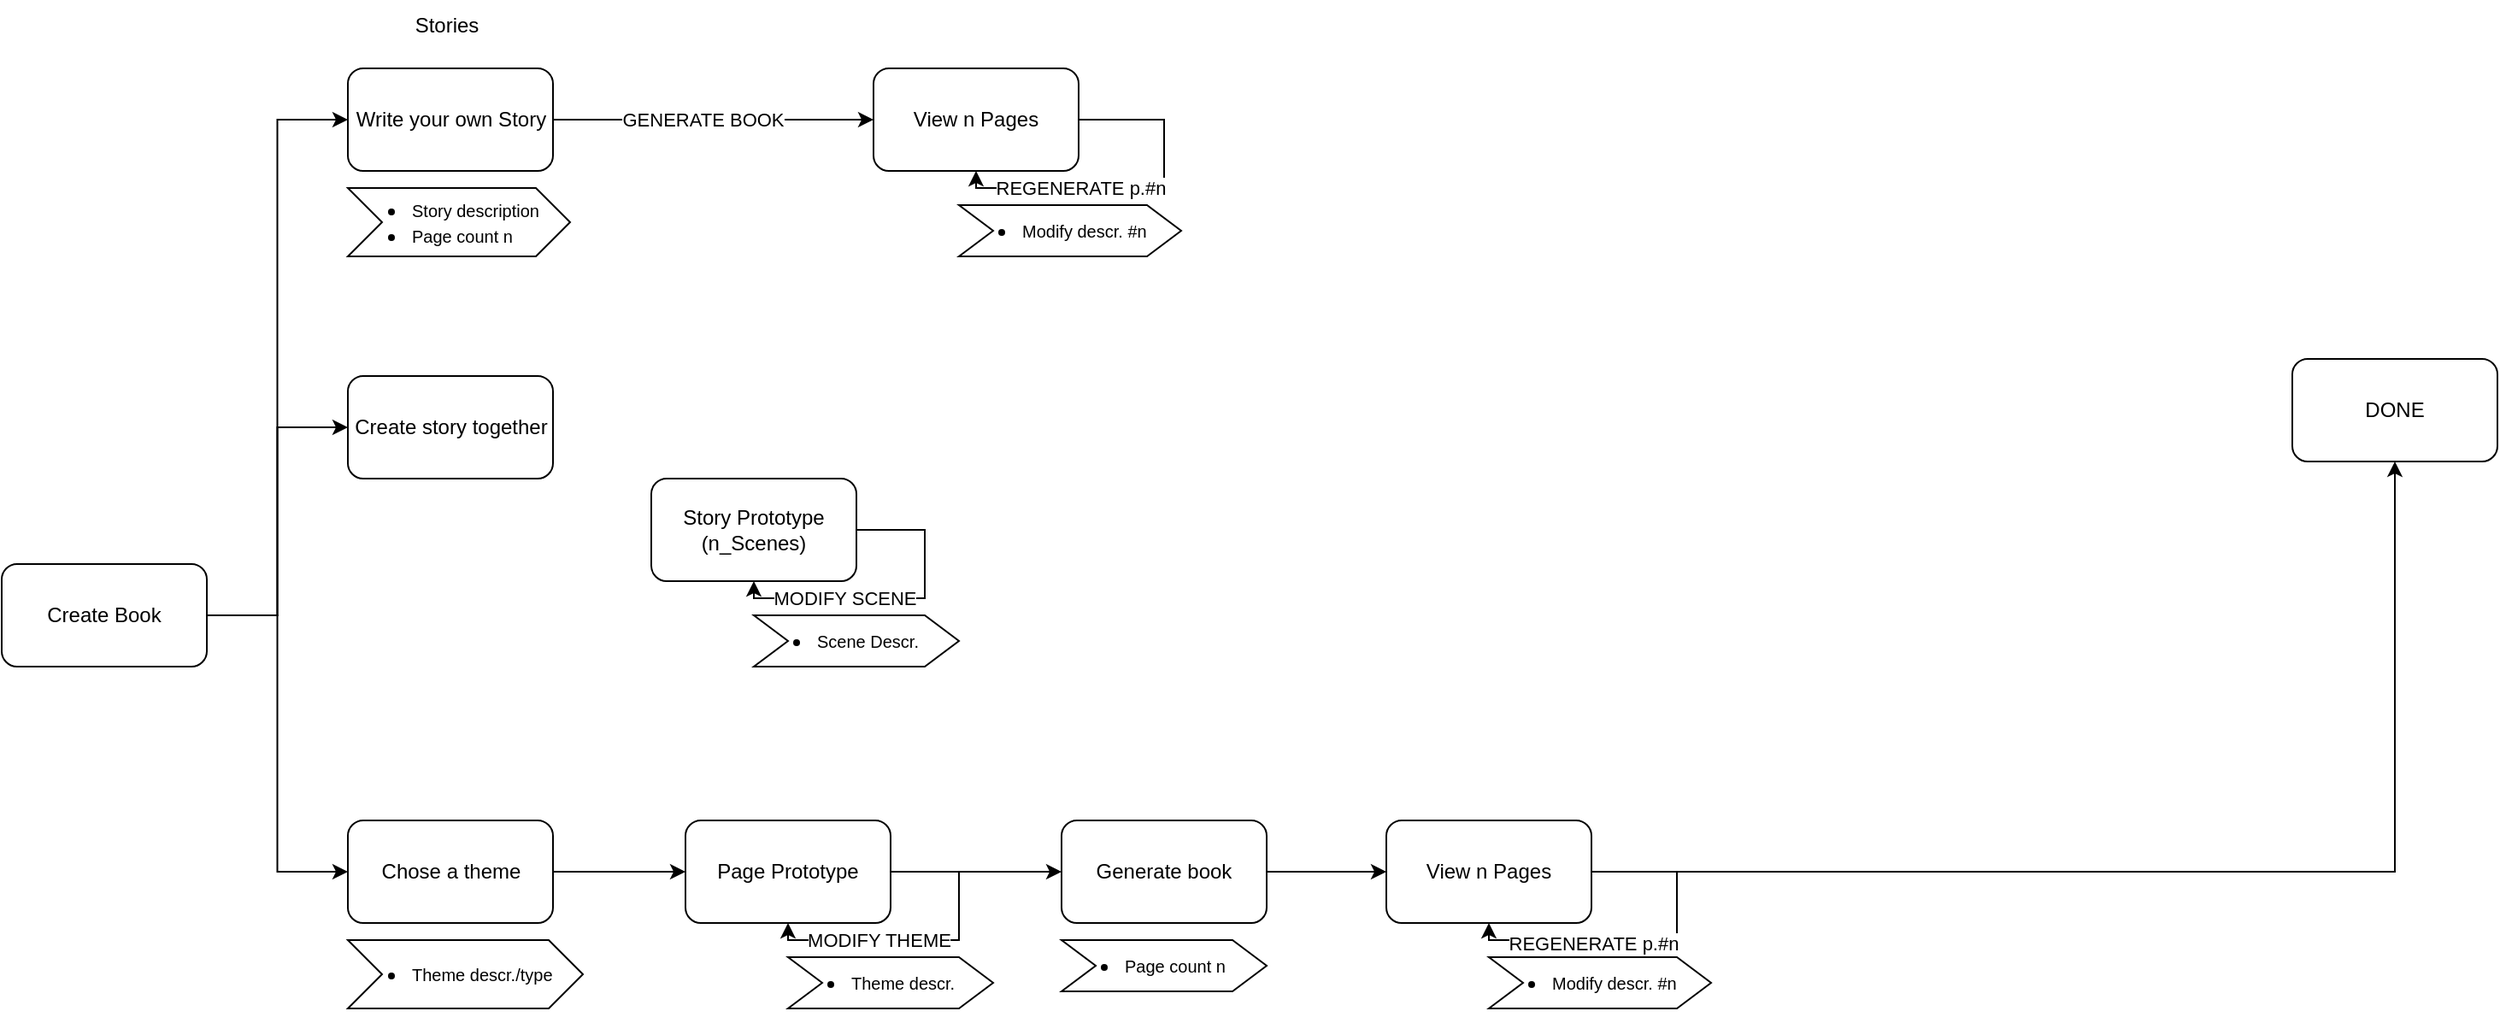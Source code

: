 <mxfile version="24.7.17">
  <diagram name="Coloring Book Creation Workflow" id="0">
    <mxGraphModel dx="1728" dy="915" grid="1" gridSize="10" guides="1" tooltips="1" connect="1" arrows="1" fold="1" page="1" pageScale="1" pageWidth="1169" pageHeight="827" math="0" shadow="0">
      <root>
        <mxCell id="0" />
        <mxCell id="1" parent="0" />
        <mxCell id="cTLB7C6G67LyuJ4N8gNC-19" style="edgeStyle=orthogonalEdgeStyle;rounded=0;orthogonalLoop=1;jettySize=auto;html=1;entryX=0;entryY=0.5;entryDx=0;entryDy=0;" edge="1" parent="1" source="cTLB7C6G67LyuJ4N8gNC-17" target="cTLB7C6G67LyuJ4N8gNC-18">
          <mxGeometry relative="1" as="geometry" />
        </mxCell>
        <mxCell id="cTLB7C6G67LyuJ4N8gNC-21" style="edgeStyle=orthogonalEdgeStyle;rounded=0;orthogonalLoop=1;jettySize=auto;html=1;entryX=0;entryY=0.5;entryDx=0;entryDy=0;" edge="1" parent="1" source="cTLB7C6G67LyuJ4N8gNC-17" target="cTLB7C6G67LyuJ4N8gNC-20">
          <mxGeometry relative="1" as="geometry" />
        </mxCell>
        <mxCell id="cTLB7C6G67LyuJ4N8gNC-25" style="edgeStyle=orthogonalEdgeStyle;rounded=0;orthogonalLoop=1;jettySize=auto;html=1;entryX=0;entryY=0.5;entryDx=0;entryDy=0;" edge="1" parent="1" source="cTLB7C6G67LyuJ4N8gNC-17" target="cTLB7C6G67LyuJ4N8gNC-22">
          <mxGeometry relative="1" as="geometry" />
        </mxCell>
        <mxCell id="cTLB7C6G67LyuJ4N8gNC-17" value="Create Book" style="rounded=1;whiteSpace=wrap;html=1;" vertex="1" parent="1">
          <mxGeometry x="10" y="400" width="120" height="60" as="geometry" />
        </mxCell>
        <mxCell id="cTLB7C6G67LyuJ4N8gNC-18" value="&lt;div style=&quot;&quot;&gt;&lt;span style=&quot;background-color: initial;&quot;&gt;Write your own Story&lt;/span&gt;&lt;/div&gt;" style="rounded=1;whiteSpace=wrap;html=1;align=center;" vertex="1" parent="1">
          <mxGeometry x="212.5" y="110" width="120" height="60" as="geometry" />
        </mxCell>
        <mxCell id="cTLB7C6G67LyuJ4N8gNC-20" value="Create story together" style="rounded=1;whiteSpace=wrap;html=1;" vertex="1" parent="1">
          <mxGeometry x="212.5" y="290" width="120" height="60" as="geometry" />
        </mxCell>
        <mxCell id="cTLB7C6G67LyuJ4N8gNC-38" style="edgeStyle=orthogonalEdgeStyle;rounded=0;orthogonalLoop=1;jettySize=auto;html=1;entryX=0;entryY=0.5;entryDx=0;entryDy=0;" edge="1" parent="1" source="cTLB7C6G67LyuJ4N8gNC-22" target="cTLB7C6G67LyuJ4N8gNC-39">
          <mxGeometry relative="1" as="geometry">
            <mxPoint x="420" y="580" as="targetPoint" />
          </mxGeometry>
        </mxCell>
        <mxCell id="cTLB7C6G67LyuJ4N8gNC-22" value="Chose a theme" style="rounded=1;whiteSpace=wrap;html=1;" vertex="1" parent="1">
          <mxGeometry x="212.5" y="550" width="120" height="60" as="geometry" />
        </mxCell>
        <mxCell id="cTLB7C6G67LyuJ4N8gNC-32" value="Stories" style="text;html=1;align=center;verticalAlign=middle;resizable=0;points=[];autosize=1;strokeColor=none;fillColor=none;" vertex="1" parent="1">
          <mxGeometry x="240" y="70" width="60" height="30" as="geometry" />
        </mxCell>
        <mxCell id="cTLB7C6G67LyuJ4N8gNC-34" value="&lt;div&gt;&lt;ul style=&quot;padding-left: 35px;&quot;&gt;&lt;li&gt;&lt;span style=&quot;font-size: 10px;&quot;&gt;Story description&lt;/span&gt;&lt;/li&gt;&lt;li&gt;&lt;span style=&quot;font-size: 10px;&quot;&gt;Page count n&lt;/span&gt;&lt;/li&gt;&lt;/ul&gt;&lt;/div&gt;" style="shape=step;perimeter=stepPerimeter;whiteSpace=wrap;html=1;fixedSize=1;align=left;" vertex="1" parent="1">
          <mxGeometry x="212.5" y="180" width="130" height="40" as="geometry" />
        </mxCell>
        <mxCell id="cTLB7C6G67LyuJ4N8gNC-37" value="&lt;div&gt;&lt;ul style=&quot;padding-left: 35px;&quot;&gt;&lt;li&gt;&lt;span style=&quot;font-size: 10px;&quot;&gt;Theme descr./type&lt;/span&gt;&lt;/li&gt;&lt;/ul&gt;&lt;/div&gt;" style="shape=step;perimeter=stepPerimeter;whiteSpace=wrap;html=1;fixedSize=1;align=left;" vertex="1" parent="1">
          <mxGeometry x="212.5" y="620" width="137.5" height="40" as="geometry" />
        </mxCell>
        <mxCell id="cTLB7C6G67LyuJ4N8gNC-43" style="edgeStyle=orthogonalEdgeStyle;rounded=0;orthogonalLoop=1;jettySize=auto;html=1;entryX=0;entryY=0.5;entryDx=0;entryDy=0;" edge="1" parent="1" source="cTLB7C6G67LyuJ4N8gNC-39" target="cTLB7C6G67LyuJ4N8gNC-44">
          <mxGeometry relative="1" as="geometry">
            <mxPoint x="690" y="580" as="targetPoint" />
          </mxGeometry>
        </mxCell>
        <mxCell id="cTLB7C6G67LyuJ4N8gNC-39" value="Page Prototype" style="rounded=1;whiteSpace=wrap;html=1;" vertex="1" parent="1">
          <mxGeometry x="410" y="550" width="120" height="60" as="geometry" />
        </mxCell>
        <mxCell id="cTLB7C6G67LyuJ4N8gNC-41" style="edgeStyle=orthogonalEdgeStyle;rounded=0;orthogonalLoop=1;jettySize=auto;html=1;exitX=1;exitY=0.5;exitDx=0;exitDy=0;entryX=0.5;entryY=1;entryDx=0;entryDy=0;" edge="1" parent="1" source="cTLB7C6G67LyuJ4N8gNC-39" target="cTLB7C6G67LyuJ4N8gNC-39">
          <mxGeometry relative="1" as="geometry">
            <Array as="points">
              <mxPoint x="570" y="580" />
              <mxPoint x="570" y="620" />
              <mxPoint x="470" y="620" />
            </Array>
          </mxGeometry>
        </mxCell>
        <mxCell id="cTLB7C6G67LyuJ4N8gNC-42" value="MODIFY THEME" style="edgeLabel;html=1;align=center;verticalAlign=middle;resizable=0;points=[];" vertex="1" connectable="0" parent="cTLB7C6G67LyuJ4N8gNC-41">
          <mxGeometry x="0.092" relative="1" as="geometry">
            <mxPoint x="-24" as="offset" />
          </mxGeometry>
        </mxCell>
        <mxCell id="cTLB7C6G67LyuJ4N8gNC-49" style="edgeStyle=orthogonalEdgeStyle;rounded=0;orthogonalLoop=1;jettySize=auto;html=1;entryX=0;entryY=0.5;entryDx=0;entryDy=0;" edge="1" parent="1" source="cTLB7C6G67LyuJ4N8gNC-44" target="cTLB7C6G67LyuJ4N8gNC-48">
          <mxGeometry relative="1" as="geometry" />
        </mxCell>
        <mxCell id="cTLB7C6G67LyuJ4N8gNC-44" value="Generate book" style="rounded=1;whiteSpace=wrap;html=1;" vertex="1" parent="1">
          <mxGeometry x="630" y="550" width="120" height="60" as="geometry" />
        </mxCell>
        <mxCell id="cTLB7C6G67LyuJ4N8gNC-45" value="&lt;div&gt;&lt;ul style=&quot;padding-left: 35px;&quot;&gt;&lt;li&gt;&lt;span style=&quot;font-size: 10px;&quot;&gt;Theme descr.&lt;/span&gt;&lt;/li&gt;&lt;/ul&gt;&lt;/div&gt;" style="shape=step;perimeter=stepPerimeter;whiteSpace=wrap;html=1;fixedSize=1;align=left;" vertex="1" parent="1">
          <mxGeometry x="470" y="630" width="120" height="30" as="geometry" />
        </mxCell>
        <mxCell id="cTLB7C6G67LyuJ4N8gNC-47" value="&lt;div&gt;&lt;ul style=&quot;padding-left: 35px;&quot;&gt;&lt;li&gt;&lt;span style=&quot;font-size: 10px;&quot;&gt;Page count n&lt;/span&gt;&lt;/li&gt;&lt;/ul&gt;&lt;/div&gt;" style="shape=step;perimeter=stepPerimeter;whiteSpace=wrap;html=1;fixedSize=1;align=left;" vertex="1" parent="1">
          <mxGeometry x="630" y="620" width="120" height="30" as="geometry" />
        </mxCell>
        <mxCell id="cTLB7C6G67LyuJ4N8gNC-53" style="edgeStyle=orthogonalEdgeStyle;rounded=0;orthogonalLoop=1;jettySize=auto;html=1;entryX=0.5;entryY=1;entryDx=0;entryDy=0;" edge="1" parent="1" source="cTLB7C6G67LyuJ4N8gNC-48" target="cTLB7C6G67LyuJ4N8gNC-54">
          <mxGeometry relative="1" as="geometry">
            <mxPoint x="1080" y="330" as="targetPoint" />
          </mxGeometry>
        </mxCell>
        <mxCell id="cTLB7C6G67LyuJ4N8gNC-48" value="View n Pages" style="rounded=1;whiteSpace=wrap;html=1;" vertex="1" parent="1">
          <mxGeometry x="820" y="550" width="120" height="60" as="geometry" />
        </mxCell>
        <mxCell id="cTLB7C6G67LyuJ4N8gNC-50" style="edgeStyle=orthogonalEdgeStyle;rounded=0;orthogonalLoop=1;jettySize=auto;html=1;entryX=0.5;entryY=1;entryDx=0;entryDy=0;" edge="1" parent="1" source="cTLB7C6G67LyuJ4N8gNC-48" target="cTLB7C6G67LyuJ4N8gNC-48">
          <mxGeometry relative="1" as="geometry">
            <Array as="points">
              <mxPoint x="990" y="580" />
              <mxPoint x="990" y="620" />
              <mxPoint x="880" y="620" />
            </Array>
          </mxGeometry>
        </mxCell>
        <mxCell id="cTLB7C6G67LyuJ4N8gNC-51" value="REGENERATE p.#n" style="edgeLabel;html=1;align=center;verticalAlign=middle;resizable=0;points=[];" vertex="1" connectable="0" parent="cTLB7C6G67LyuJ4N8gNC-50">
          <mxGeometry x="0.329" y="2" relative="1" as="geometry">
            <mxPoint as="offset" />
          </mxGeometry>
        </mxCell>
        <mxCell id="cTLB7C6G67LyuJ4N8gNC-52" value="&lt;div&gt;&lt;ul style=&quot;padding-left: 35px;&quot;&gt;&lt;li&gt;&lt;span style=&quot;font-size: 10px;&quot;&gt;Modify descr. #n&lt;/span&gt;&lt;/li&gt;&lt;/ul&gt;&lt;/div&gt;" style="shape=step;perimeter=stepPerimeter;whiteSpace=wrap;html=1;fixedSize=1;align=left;" vertex="1" parent="1">
          <mxGeometry x="880" y="630" width="130" height="30" as="geometry" />
        </mxCell>
        <mxCell id="cTLB7C6G67LyuJ4N8gNC-54" value="DONE" style="rounded=1;whiteSpace=wrap;html=1;" vertex="1" parent="1">
          <mxGeometry x="1350" y="280" width="120" height="60" as="geometry" />
        </mxCell>
        <mxCell id="cTLB7C6G67LyuJ4N8gNC-57" value="Story Prototype (n_Scenes)" style="rounded=1;whiteSpace=wrap;html=1;" vertex="1" parent="1">
          <mxGeometry x="390" y="350" width="120" height="60" as="geometry" />
        </mxCell>
        <mxCell id="cTLB7C6G67LyuJ4N8gNC-58" style="edgeStyle=orthogonalEdgeStyle;rounded=0;orthogonalLoop=1;jettySize=auto;html=1;exitX=1;exitY=0.5;exitDx=0;exitDy=0;entryX=0.5;entryY=1;entryDx=0;entryDy=0;" edge="1" source="cTLB7C6G67LyuJ4N8gNC-57" target="cTLB7C6G67LyuJ4N8gNC-57" parent="1">
          <mxGeometry relative="1" as="geometry">
            <Array as="points">
              <mxPoint x="550" y="380" />
              <mxPoint x="550" y="420" />
              <mxPoint x="450" y="420" />
            </Array>
          </mxGeometry>
        </mxCell>
        <mxCell id="cTLB7C6G67LyuJ4N8gNC-59" value="MODIFY SCENE" style="edgeLabel;html=1;align=center;verticalAlign=middle;resizable=0;points=[];" vertex="1" connectable="0" parent="cTLB7C6G67LyuJ4N8gNC-58">
          <mxGeometry x="0.092" relative="1" as="geometry">
            <mxPoint x="-24" as="offset" />
          </mxGeometry>
        </mxCell>
        <mxCell id="cTLB7C6G67LyuJ4N8gNC-60" value="&lt;div&gt;&lt;ul style=&quot;padding-left: 35px;&quot;&gt;&lt;li&gt;&lt;span style=&quot;font-size: 10px;&quot;&gt;Scene Descr.&lt;/span&gt;&lt;/li&gt;&lt;/ul&gt;&lt;/div&gt;" style="shape=step;perimeter=stepPerimeter;whiteSpace=wrap;html=1;fixedSize=1;align=left;" vertex="1" parent="1">
          <mxGeometry x="450" y="430" width="120" height="30" as="geometry" />
        </mxCell>
        <mxCell id="cTLB7C6G67LyuJ4N8gNC-62" style="edgeStyle=orthogonalEdgeStyle;rounded=0;orthogonalLoop=1;jettySize=auto;html=1;entryX=0;entryY=0.5;entryDx=0;entryDy=0;exitX=1;exitY=0.5;exitDx=0;exitDy=0;" edge="1" source="cTLB7C6G67LyuJ4N8gNC-18" target="cTLB7C6G67LyuJ4N8gNC-65" parent="1">
          <mxGeometry relative="1" as="geometry">
            <mxPoint x="520" y="140" as="sourcePoint" />
          </mxGeometry>
        </mxCell>
        <mxCell id="cTLB7C6G67LyuJ4N8gNC-71" value="GENERATE BOOK" style="edgeLabel;html=1;align=center;verticalAlign=middle;resizable=0;points=[];" vertex="1" connectable="0" parent="cTLB7C6G67LyuJ4N8gNC-62">
          <mxGeometry x="-0.312" y="1" relative="1" as="geometry">
            <mxPoint x="23" y="1" as="offset" />
          </mxGeometry>
        </mxCell>
        <mxCell id="cTLB7C6G67LyuJ4N8gNC-65" value="View n Pages" style="rounded=1;whiteSpace=wrap;html=1;" vertex="1" parent="1">
          <mxGeometry x="520" y="110" width="120" height="60" as="geometry" />
        </mxCell>
        <mxCell id="cTLB7C6G67LyuJ4N8gNC-66" style="edgeStyle=orthogonalEdgeStyle;rounded=0;orthogonalLoop=1;jettySize=auto;html=1;entryX=0.5;entryY=1;entryDx=0;entryDy=0;" edge="1" source="cTLB7C6G67LyuJ4N8gNC-65" target="cTLB7C6G67LyuJ4N8gNC-65" parent="1">
          <mxGeometry relative="1" as="geometry">
            <Array as="points">
              <mxPoint x="690" y="140" />
              <mxPoint x="690" y="180" />
              <mxPoint x="580" y="180" />
            </Array>
          </mxGeometry>
        </mxCell>
        <mxCell id="cTLB7C6G67LyuJ4N8gNC-67" value="REGENERATE p.#n" style="edgeLabel;html=1;align=center;verticalAlign=middle;resizable=0;points=[];" vertex="1" connectable="0" parent="cTLB7C6G67LyuJ4N8gNC-66">
          <mxGeometry x="0.329" y="2" relative="1" as="geometry">
            <mxPoint y="-2" as="offset" />
          </mxGeometry>
        </mxCell>
        <mxCell id="cTLB7C6G67LyuJ4N8gNC-68" value="&lt;div&gt;&lt;ul style=&quot;padding-left: 35px;&quot;&gt;&lt;li&gt;&lt;span style=&quot;font-size: 10px;&quot;&gt;Modify descr. #n&lt;/span&gt;&lt;/li&gt;&lt;/ul&gt;&lt;/div&gt;" style="shape=step;perimeter=stepPerimeter;whiteSpace=wrap;html=1;fixedSize=1;align=left;" vertex="1" parent="1">
          <mxGeometry x="570" y="190" width="130" height="30" as="geometry" />
        </mxCell>
      </root>
    </mxGraphModel>
  </diagram>
</mxfile>
